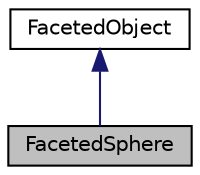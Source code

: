 digraph "FacetedSphere"
{
 // LATEX_PDF_SIZE
  edge [fontname="Helvetica",fontsize="10",labelfontname="Helvetica",labelfontsize="10"];
  node [fontname="Helvetica",fontsize="10",shape=record];
  Node1 [label="FacetedSphere",height=0.2,width=0.4,color="black", fillcolor="grey75", style="filled", fontcolor="black",tooltip=" "];
  Node2 -> Node1 [dir="back",color="midnightblue",fontsize="10",style="solid"];
  Node2 [label="FacetedObject",height=0.2,width=0.4,color="black", fillcolor="white", style="filled",URL="$classFacetedObject.html",tooltip=" "];
}

